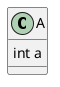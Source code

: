 {
  "sha1": "q0zbnkwqqhn212cq3jh2azvf2n35stj",
  "insertion": {
    "when": "2024-06-04T17:28:41.950Z",
    "url": "https://github.com/plantuml/plantuml/issues/1284#issuecomment-1416427289",
    "user": "plantuml@gmail.com"
  }
}
@startuml

class "A" as a123

class a123 {
  int a
}
@enduml
